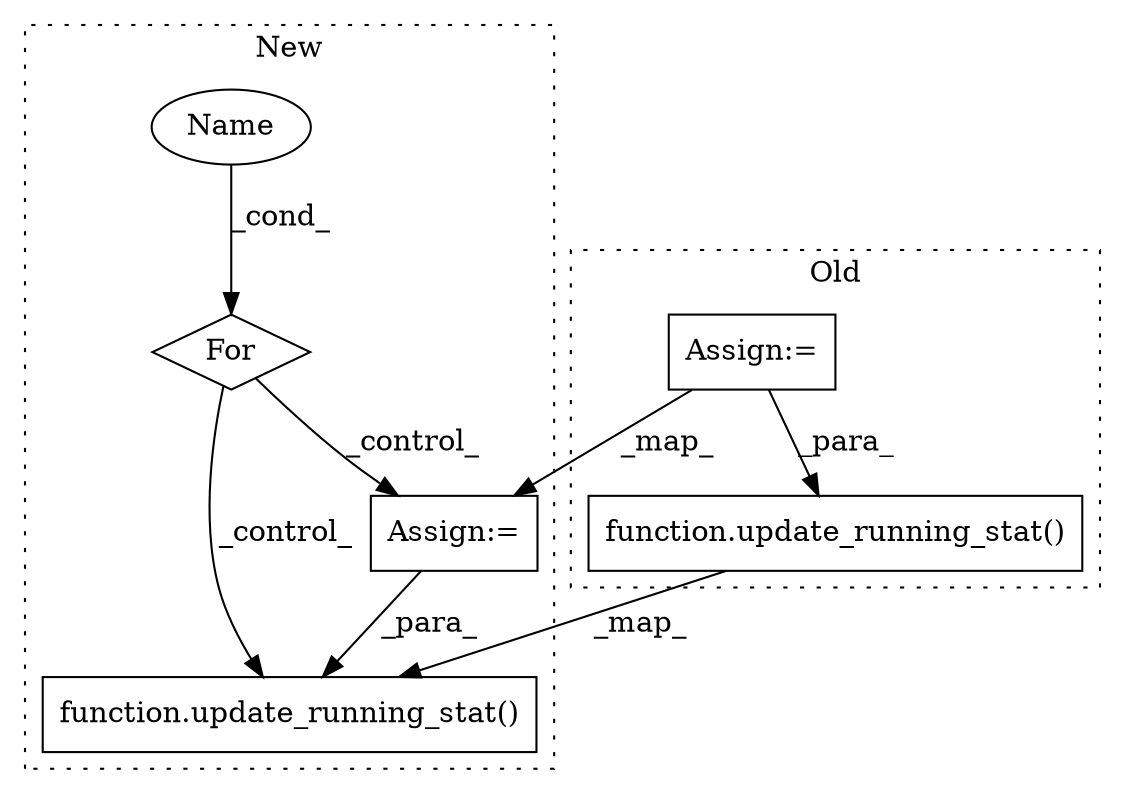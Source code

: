 digraph G {
subgraph cluster0 {
1 [label="function.update_running_stat()" a="75" s="2287,2345" l="20,1" shape="box"];
6 [label="Assign:=" a="68" s="2104" l="3" shape="box"];
label = "Old";
style="dotted";
}
subgraph cluster1 {
2 [label="function.update_running_stat()" a="75" s="2158,2216" l="20,1" shape="box"];
3 [label="Name" a="87" s="1920" l="6" shape="ellipse"];
4 [label="For" a="107" s="1916,1942" l="4,15" shape="diamond"];
5 [label="Assign:=" a="68" s="1959" l="3" shape="box"];
label = "New";
style="dotted";
}
1 -> 2 [label="_map_"];
3 -> 4 [label="_cond_"];
4 -> 2 [label="_control_"];
4 -> 5 [label="_control_"];
5 -> 2 [label="_para_"];
6 -> 1 [label="_para_"];
6 -> 5 [label="_map_"];
}